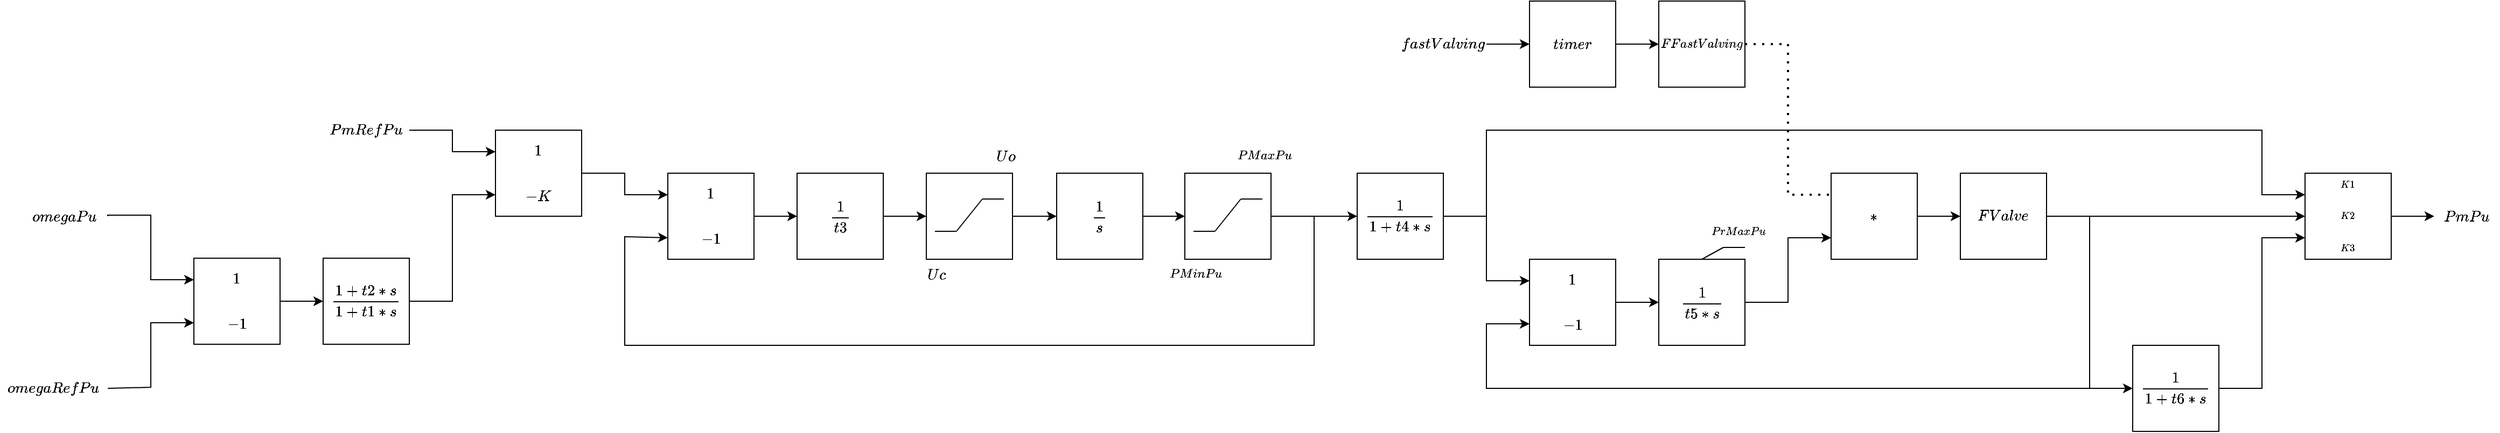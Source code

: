 <mxfile version="24.1.0" type="device">
  <diagram name="Page-1" id="-cMVqA2Gkwa5aGeDibPs">
    <mxGraphModel dx="1594" dy="840" grid="1" gridSize="10" guides="1" tooltips="1" connect="1" arrows="1" fold="1" page="0" pageScale="1" pageWidth="413" pageHeight="583" math="1" shadow="0">
      <root>
        <mxCell id="0" />
        <mxCell id="1" parent="0" />
        <mxCell id="GCO7xrDp6TmdYOZJOnFd-144" style="edgeStyle=orthogonalEdgeStyle;rounded=0;orthogonalLoop=1;jettySize=auto;html=1;entryX=0;entryY=0.25;entryDx=0;entryDy=0;exitX=1;exitY=0.5;exitDx=0;exitDy=0;" parent="1" source="yJ_coCa5qEkLGtcJfQ_a-2" target="GCO7xrDp6TmdYOZJOnFd-4" edge="1">
          <mxGeometry relative="1" as="geometry">
            <Array as="points">
              <mxPoint x="-160" y="279" />
              <mxPoint x="-120" y="279" />
              <mxPoint x="-120" y="339" />
            </Array>
            <mxPoint x="-140" y="279" as="sourcePoint" />
          </mxGeometry>
        </mxCell>
        <mxCell id="37x4tnMce-v5PqXuG-EH-25" value="" style="edgeStyle=orthogonalEdgeStyle;rounded=0;orthogonalLoop=1;jettySize=auto;html=1;" parent="1" source="GCO7xrDp6TmdYOZJOnFd-4" target="37x4tnMce-v5PqXuG-EH-24" edge="1">
          <mxGeometry relative="1" as="geometry" />
        </mxCell>
        <mxCell id="GCO7xrDp6TmdYOZJOnFd-4" value="&lt;table&gt;&lt;tbody&gt;&lt;tr&gt;&lt;td&gt;$$1$$&lt;/td&gt;&lt;/tr&gt;&lt;tr&gt;&lt;td&gt;$$-1$$&lt;/td&gt;&lt;/tr&gt;&lt;/tbody&gt;&lt;/table&gt;" style="whiteSpace=wrap;html=1;aspect=fixed;" parent="1" vertex="1">
          <mxGeometry x="-80" y="319" width="80" height="80" as="geometry" />
        </mxCell>
        <mxCell id="37x4tnMce-v5PqXuG-EH-20" value="" style="edgeStyle=orthogonalEdgeStyle;rounded=0;orthogonalLoop=1;jettySize=auto;html=1;" parent="1" source="GCO7xrDp6TmdYOZJOnFd-12" target="37x4tnMce-v5PqXuG-EH-8" edge="1">
          <mxGeometry relative="1" as="geometry" />
        </mxCell>
        <mxCell id="GCO7xrDp6TmdYOZJOnFd-12" value="$$\frac{1}{s}$$" style="whiteSpace=wrap;html=1;aspect=fixed;" parent="1" vertex="1">
          <mxGeometry x="721" y="240" width="80" height="80" as="geometry" />
        </mxCell>
        <mxCell id="37x4tnMce-v5PqXuG-EH-30" value="" style="edgeStyle=orthogonalEdgeStyle;rounded=0;orthogonalLoop=1;jettySize=auto;html=1;" parent="1" source="GCO7xrDp6TmdYOZJOnFd-49" target="37x4tnMce-v5PqXuG-EH-29" edge="1">
          <mxGeometry relative="1" as="geometry" />
        </mxCell>
        <mxCell id="GCO7xrDp6TmdYOZJOnFd-49" value="$$*$$" style="rounded=0;whiteSpace=wrap;html=1;" parent="1" vertex="1">
          <mxGeometry x="1440" y="240" width="80" height="80" as="geometry" />
        </mxCell>
        <mxCell id="37x4tnMce-v5PqXuG-EH-19" value="" style="edgeStyle=orthogonalEdgeStyle;rounded=0;orthogonalLoop=1;jettySize=auto;html=1;" parent="1" source="GCO7xrDp6TmdYOZJOnFd-75" target="GCO7xrDp6TmdYOZJOnFd-12" edge="1">
          <mxGeometry relative="1" as="geometry" />
        </mxCell>
        <mxCell id="GCO7xrDp6TmdYOZJOnFd-75" value="" style="whiteSpace=wrap;html=1;aspect=fixed;" parent="1" vertex="1">
          <mxGeometry x="600" y="240" width="80" height="80" as="geometry" />
        </mxCell>
        <mxCell id="GCO7xrDp6TmdYOZJOnFd-76" value="" style="endArrow=none;html=1;" parent="1" edge="1">
          <mxGeometry width="50" height="50" relative="1" as="geometry">
            <mxPoint x="628" y="294" as="sourcePoint" />
            <mxPoint x="652" y="264" as="targetPoint" />
          </mxGeometry>
        </mxCell>
        <mxCell id="GCO7xrDp6TmdYOZJOnFd-77" value="" style="endArrow=none;html=1;" parent="1" edge="1">
          <mxGeometry width="50" height="50" relative="1" as="geometry">
            <mxPoint x="652" y="264" as="sourcePoint" />
            <mxPoint x="672" y="264" as="targetPoint" />
          </mxGeometry>
        </mxCell>
        <mxCell id="GCO7xrDp6TmdYOZJOnFd-78" value="&lt;font style=&quot;font-size: 12px;&quot;&gt;$$Uo$$&lt;/font&gt;" style="text;html=1;strokeColor=none;fillColor=none;align=center;verticalAlign=middle;whiteSpace=wrap;rounded=0;fontSize=15;" parent="1" vertex="1">
          <mxGeometry x="644" y="209" width="60" height="30" as="geometry" />
        </mxCell>
        <mxCell id="GCO7xrDp6TmdYOZJOnFd-79" value="" style="endArrow=none;html=1;" parent="1" edge="1">
          <mxGeometry width="50" height="50" relative="1" as="geometry">
            <mxPoint x="628" y="294" as="sourcePoint" />
            <mxPoint x="608" y="294" as="targetPoint" />
          </mxGeometry>
        </mxCell>
        <mxCell id="GCO7xrDp6TmdYOZJOnFd-80" value="&lt;font style=&quot;font-size: 12px;&quot;&gt;$$Uc$$&lt;/font&gt;" style="text;html=1;strokeColor=none;fillColor=none;align=center;verticalAlign=middle;whiteSpace=wrap;rounded=0;fontSize=15;" parent="1" vertex="1">
          <mxGeometry x="580" y="319" width="60" height="30" as="geometry" />
        </mxCell>
        <mxCell id="GCO7xrDp6TmdYOZJOnFd-127" style="edgeStyle=orthogonalEdgeStyle;rounded=0;orthogonalLoop=1;jettySize=auto;html=1;exitX=0.5;exitY=1;exitDx=0;exitDy=0;" parent="1" source="GCO7xrDp6TmdYOZJOnFd-99" edge="1">
          <mxGeometry relative="1" as="geometry">
            <mxPoint x="1320.2" y="389.2" as="targetPoint" />
          </mxGeometry>
        </mxCell>
        <mxCell id="GCO7xrDp6TmdYOZJOnFd-99" value="$$\frac{1}{t5*s}$$" style="rounded=0;whiteSpace=wrap;html=1;" parent="1" vertex="1">
          <mxGeometry x="1280" y="320" width="80" height="80" as="geometry" />
        </mxCell>
        <mxCell id="GCO7xrDp6TmdYOZJOnFd-110" value="" style="endArrow=none;html=1;exitX=0.5;exitY=0;exitDx=0;exitDy=0;" parent="1" source="GCO7xrDp6TmdYOZJOnFd-99" edge="1">
          <mxGeometry width="50" height="50" relative="1" as="geometry">
            <mxPoint x="1320" y="329" as="sourcePoint" />
            <mxPoint x="1340" y="309" as="targetPoint" />
          </mxGeometry>
        </mxCell>
        <mxCell id="GCO7xrDp6TmdYOZJOnFd-111" value="" style="endArrow=none;html=1;" parent="1" edge="1">
          <mxGeometry width="50" height="50" relative="1" as="geometry">
            <mxPoint x="1340" y="309" as="sourcePoint" />
            <mxPoint x="1360" y="309" as="targetPoint" />
          </mxGeometry>
        </mxCell>
        <mxCell id="GCO7xrDp6TmdYOZJOnFd-112" value="&lt;font style=&quot;font-size: 9px;&quot;&gt;$$PrMaxPu$$&lt;/font&gt;" style="text;html=1;strokeColor=none;fillColor=none;align=center;verticalAlign=middle;whiteSpace=wrap;rounded=0;fontSize=15;" parent="1" vertex="1">
          <mxGeometry x="1324" y="279" width="60" height="30" as="geometry" />
        </mxCell>
        <mxCell id="GCO7xrDp6TmdYOZJOnFd-119" value="$$\frac{1}{1+t4*s}$$" style="whiteSpace=wrap;html=1;aspect=fixed;" parent="1" vertex="1">
          <mxGeometry x="1000" y="240" width="80" height="80" as="geometry" />
        </mxCell>
        <mxCell id="GCO7xrDp6TmdYOZJOnFd-120" value="&lt;table style=&quot;font-size: 8px;&quot;&gt;&lt;tbody&gt;&lt;tr&gt;&lt;td&gt;&lt;font style=&quot;font-size: 12px;&quot;&gt;$$1$$&lt;/font&gt;&lt;/td&gt;&lt;/tr&gt;&lt;tr&gt;&lt;td&gt;&lt;font style=&quot;font-size: 12px;&quot;&gt;$$-K$$&lt;/font&gt;&lt;/td&gt;&lt;/tr&gt;&lt;/tbody&gt;&lt;/table&gt;" style="whiteSpace=wrap;html=1;aspect=fixed;" parent="1" vertex="1">
          <mxGeometry x="200" y="200" width="80" height="80" as="geometry" />
        </mxCell>
        <mxCell id="37x4tnMce-v5PqXuG-EH-18" value="" style="edgeStyle=orthogonalEdgeStyle;rounded=0;orthogonalLoop=1;jettySize=auto;html=1;" parent="1" source="GCO7xrDp6TmdYOZJOnFd-126" target="GCO7xrDp6TmdYOZJOnFd-75" edge="1">
          <mxGeometry relative="1" as="geometry" />
        </mxCell>
        <mxCell id="GCO7xrDp6TmdYOZJOnFd-126" value="$$\frac{1}{t3}$$" style="rounded=0;whiteSpace=wrap;html=1;" parent="1" vertex="1">
          <mxGeometry x="480" y="240" width="80" height="80" as="geometry" />
        </mxCell>
        <mxCell id="GCO7xrDp6TmdYOZJOnFd-146" value="" style="endArrow=classic;html=1;rounded=0;entryX=0;entryY=0.75;entryDx=0;entryDy=0;exitX=1;exitY=0.5;exitDx=0;exitDy=0;" parent="1" target="GCO7xrDp6TmdYOZJOnFd-4" edge="1" source="yJ_coCa5qEkLGtcJfQ_a-3">
          <mxGeometry width="50" height="50" relative="1" as="geometry">
            <mxPoint x="-140" y="439" as="sourcePoint" />
            <mxPoint x="-120" y="379" as="targetPoint" />
            <Array as="points">
              <mxPoint x="-120" y="439" />
              <mxPoint x="-120" y="379" />
            </Array>
          </mxGeometry>
        </mxCell>
        <mxCell id="pcb0Rrb9AqgbB0oOaPCg-24" value="" style="edgeStyle=orthogonalEdgeStyle;rounded=0;orthogonalLoop=1;jettySize=auto;html=1;entryX=0;entryY=0.5;entryDx=0;entryDy=0;" parent="1" source="pcb0Rrb9AqgbB0oOaPCg-16" target="yJ_coCa5qEkLGtcJfQ_a-4" edge="1">
          <mxGeometry relative="1" as="geometry">
            <mxPoint x="2000" y="280" as="targetPoint" />
          </mxGeometry>
        </mxCell>
        <mxCell id="pcb0Rrb9AqgbB0oOaPCg-16" value="&lt;table style=&quot;font-size: 8px;&quot;&gt;&lt;tbody&gt;&lt;tr&gt;&lt;td&gt;&lt;font style=&quot;font-size: 8px;&quot;&gt;$$K1$$&lt;/font&gt;&lt;/td&gt;&lt;/tr&gt;&lt;tr&gt;&lt;td&gt;&lt;font style=&quot;font-size: 8px;&quot;&gt;$$K2$$&lt;/font&gt;&lt;/td&gt;&lt;/tr&gt;&lt;tr&gt;&lt;td&gt;&lt;font style=&quot;font-size: 8px;&quot;&gt;$$K3$$&lt;/font&gt;&lt;/td&gt;&lt;/tr&gt;&lt;/tbody&gt;&lt;/table&gt;" style="whiteSpace=wrap;html=1;aspect=fixed;" parent="1" vertex="1">
          <mxGeometry x="1880" y="240" width="80" height="80" as="geometry" />
        </mxCell>
        <mxCell id="37x4tnMce-v5PqXuG-EH-1" value="" style="endArrow=classic;html=1;rounded=0;entryX=0;entryY=0.25;entryDx=0;entryDy=0;exitX=1;exitY=0.5;exitDx=0;exitDy=0;" parent="1" source="yJ_coCa5qEkLGtcJfQ_a-1" target="GCO7xrDp6TmdYOZJOnFd-120" edge="1">
          <mxGeometry width="50" height="50" relative="1" as="geometry">
            <mxPoint x="120" y="199" as="sourcePoint" />
            <mxPoint x="130" y="150" as="targetPoint" />
            <Array as="points">
              <mxPoint x="160" y="200" />
              <mxPoint x="160" y="220" />
            </Array>
          </mxGeometry>
        </mxCell>
        <mxCell id="37x4tnMce-v5PqXuG-EH-17" value="" style="edgeStyle=orthogonalEdgeStyle;rounded=0;orthogonalLoop=1;jettySize=auto;html=1;" parent="1" source="37x4tnMce-v5PqXuG-EH-2" target="GCO7xrDp6TmdYOZJOnFd-126" edge="1">
          <mxGeometry relative="1" as="geometry" />
        </mxCell>
        <mxCell id="37x4tnMce-v5PqXuG-EH-2" value="&lt;table&gt;&lt;tbody&gt;&lt;tr&gt;&lt;td&gt;$$1$$&lt;/td&gt;&lt;/tr&gt;&lt;tr&gt;&lt;td&gt;$$-1$$&lt;/td&gt;&lt;/tr&gt;&lt;/tbody&gt;&lt;/table&gt;" style="whiteSpace=wrap;html=1;aspect=fixed;" parent="1" vertex="1">
          <mxGeometry x="360" y="240" width="80" height="80" as="geometry" />
        </mxCell>
        <mxCell id="37x4tnMce-v5PqXuG-EH-21" value="" style="edgeStyle=orthogonalEdgeStyle;rounded=0;orthogonalLoop=1;jettySize=auto;html=1;" parent="1" source="37x4tnMce-v5PqXuG-EH-8" target="GCO7xrDp6TmdYOZJOnFd-119" edge="1">
          <mxGeometry relative="1" as="geometry" />
        </mxCell>
        <mxCell id="37x4tnMce-v5PqXuG-EH-8" value="" style="whiteSpace=wrap;html=1;aspect=fixed;" parent="1" vertex="1">
          <mxGeometry x="840" y="240" width="80" height="80" as="geometry" />
        </mxCell>
        <mxCell id="37x4tnMce-v5PqXuG-EH-9" value="" style="endArrow=none;html=1;" parent="1" edge="1">
          <mxGeometry width="50" height="50" relative="1" as="geometry">
            <mxPoint x="868" y="294" as="sourcePoint" />
            <mxPoint x="892" y="264" as="targetPoint" />
          </mxGeometry>
        </mxCell>
        <mxCell id="37x4tnMce-v5PqXuG-EH-10" value="" style="endArrow=none;html=1;" parent="1" edge="1">
          <mxGeometry width="50" height="50" relative="1" as="geometry">
            <mxPoint x="892" y="264" as="sourcePoint" />
            <mxPoint x="912" y="264" as="targetPoint" />
          </mxGeometry>
        </mxCell>
        <mxCell id="37x4tnMce-v5PqXuG-EH-11" value="&lt;font style=&quot;font-size: 10px;&quot;&gt;$$PMaxPu$$&lt;/font&gt;" style="text;html=1;strokeColor=none;fillColor=none;align=center;verticalAlign=middle;whiteSpace=wrap;rounded=0;fontSize=15;" parent="1" vertex="1">
          <mxGeometry x="884" y="209" width="60" height="30" as="geometry" />
        </mxCell>
        <mxCell id="37x4tnMce-v5PqXuG-EH-12" value="" style="endArrow=none;html=1;" parent="1" edge="1">
          <mxGeometry width="50" height="50" relative="1" as="geometry">
            <mxPoint x="868" y="294" as="sourcePoint" />
            <mxPoint x="848" y="294" as="targetPoint" />
          </mxGeometry>
        </mxCell>
        <mxCell id="37x4tnMce-v5PqXuG-EH-13" value="&lt;font style=&quot;font-size: 10px;&quot;&gt;$$PMinPu$$&lt;/font&gt;" style="text;html=1;strokeColor=none;fillColor=none;align=center;verticalAlign=middle;whiteSpace=wrap;rounded=0;fontSize=15;" parent="1" vertex="1">
          <mxGeometry x="820" y="319" width="60" height="30" as="geometry" />
        </mxCell>
        <mxCell id="37x4tnMce-v5PqXuG-EH-16" value="" style="endArrow=classic;html=1;rounded=0;entryX=0;entryY=0.75;entryDx=0;entryDy=0;exitX=1;exitY=0.5;exitDx=0;exitDy=0;" parent="1" source="37x4tnMce-v5PqXuG-EH-8" target="37x4tnMce-v5PqXuG-EH-2" edge="1">
          <mxGeometry width="50" height="50" relative="1" as="geometry">
            <mxPoint x="1080" y="280" as="sourcePoint" />
            <mxPoint x="300" y="380" as="targetPoint" />
            <Array as="points">
              <mxPoint x="960" y="280" />
              <mxPoint x="960" y="300" />
              <mxPoint x="960" y="400" />
              <mxPoint x="320" y="400" />
              <mxPoint x="320" y="299" />
            </Array>
          </mxGeometry>
        </mxCell>
        <mxCell id="37x4tnMce-v5PqXuG-EH-35" value="" style="edgeStyle=orthogonalEdgeStyle;rounded=0;orthogonalLoop=1;jettySize=auto;html=1;" parent="1" source="37x4tnMce-v5PqXuG-EH-22" target="GCO7xrDp6TmdYOZJOnFd-99" edge="1">
          <mxGeometry relative="1" as="geometry" />
        </mxCell>
        <mxCell id="37x4tnMce-v5PqXuG-EH-22" value="&lt;table&gt;&lt;tbody&gt;&lt;tr&gt;&lt;td&gt;$$1$$&lt;/td&gt;&lt;/tr&gt;&lt;tr&gt;&lt;td&gt;$$-1$$&lt;/td&gt;&lt;/tr&gt;&lt;/tbody&gt;&lt;/table&gt;" style="whiteSpace=wrap;html=1;aspect=fixed;" parent="1" vertex="1">
          <mxGeometry x="1160" y="320" width="80" height="80" as="geometry" />
        </mxCell>
        <mxCell id="37x4tnMce-v5PqXuG-EH-23" value="$$\frac{1}{1+t6*s}$$" style="whiteSpace=wrap;html=1;aspect=fixed;" parent="1" vertex="1">
          <mxGeometry x="1720" y="400" width="80" height="80" as="geometry" />
        </mxCell>
        <mxCell id="37x4tnMce-v5PqXuG-EH-24" value="$$\frac{1+t2*s}{1+t1*s}$$" style="whiteSpace=wrap;html=1;aspect=fixed;" parent="1" vertex="1">
          <mxGeometry x="40" y="319" width="80" height="80" as="geometry" />
        </mxCell>
        <mxCell id="37x4tnMce-v5PqXuG-EH-26" value="" style="endArrow=classic;html=1;rounded=0;entryX=0;entryY=0.75;entryDx=0;entryDy=0;exitX=1;exitY=0.5;exitDx=0;exitDy=0;" parent="1" source="37x4tnMce-v5PqXuG-EH-24" target="GCO7xrDp6TmdYOZJOnFd-120" edge="1">
          <mxGeometry width="50" height="50" relative="1" as="geometry">
            <mxPoint x="120" y="640" as="sourcePoint" />
            <mxPoint x="160" y="260" as="targetPoint" />
            <Array as="points">
              <mxPoint x="160" y="359" />
              <mxPoint x="160" y="260" />
            </Array>
          </mxGeometry>
        </mxCell>
        <mxCell id="37x4tnMce-v5PqXuG-EH-27" value="" style="endArrow=classic;html=1;rounded=0;exitX=1;exitY=0.5;exitDx=0;exitDy=0;entryX=0;entryY=0.25;entryDx=0;entryDy=0;" parent="1" source="GCO7xrDp6TmdYOZJOnFd-119" target="37x4tnMce-v5PqXuG-EH-22" edge="1">
          <mxGeometry width="50" height="50" relative="1" as="geometry">
            <mxPoint x="1100" y="279" as="sourcePoint" />
            <mxPoint x="1150" y="229" as="targetPoint" />
            <Array as="points">
              <mxPoint x="1120" y="280" />
              <mxPoint x="1120" y="340" />
            </Array>
          </mxGeometry>
        </mxCell>
        <mxCell id="37x4tnMce-v5PqXuG-EH-28" value="" style="endArrow=classic;html=1;rounded=0;exitX=1;exitY=0.5;exitDx=0;exitDy=0;entryX=0;entryY=0.75;entryDx=0;entryDy=0;" parent="1" source="GCO7xrDp6TmdYOZJOnFd-99" target="GCO7xrDp6TmdYOZJOnFd-49" edge="1">
          <mxGeometry width="50" height="50" relative="1" as="geometry">
            <mxPoint x="1370" y="369" as="sourcePoint" />
            <mxPoint x="1420" y="319" as="targetPoint" />
            <Array as="points">
              <mxPoint x="1400" y="360" />
              <mxPoint x="1400" y="300" />
            </Array>
          </mxGeometry>
        </mxCell>
        <mxCell id="37x4tnMce-v5PqXuG-EH-29" value="$$FValve$$" style="rounded=0;whiteSpace=wrap;html=1;" parent="1" vertex="1">
          <mxGeometry x="1560" y="240" width="80" height="80" as="geometry" />
        </mxCell>
        <mxCell id="37x4tnMce-v5PqXuG-EH-31" value="" style="endArrow=classic;html=1;rounded=0;exitX=1;exitY=0.5;exitDx=0;exitDy=0;entryX=0;entryY=0.5;entryDx=0;entryDy=0;" parent="1" source="37x4tnMce-v5PqXuG-EH-29" target="pcb0Rrb9AqgbB0oOaPCg-16" edge="1">
          <mxGeometry width="50" height="50" relative="1" as="geometry">
            <mxPoint x="1660" y="279" as="sourcePoint" />
            <mxPoint x="1710" y="229" as="targetPoint" />
          </mxGeometry>
        </mxCell>
        <mxCell id="37x4tnMce-v5PqXuG-EH-32" value="" style="endArrow=classic;html=1;rounded=0;exitX=1;exitY=0.5;exitDx=0;exitDy=0;entryX=0;entryY=0.5;entryDx=0;entryDy=0;" parent="1" source="37x4tnMce-v5PqXuG-EH-29" target="37x4tnMce-v5PqXuG-EH-23" edge="1">
          <mxGeometry width="50" height="50" relative="1" as="geometry">
            <mxPoint x="1880" y="350" as="sourcePoint" />
            <mxPoint x="1830" y="340" as="targetPoint" />
            <Array as="points">
              <mxPoint x="1680" y="280" />
              <mxPoint x="1680" y="440" />
            </Array>
          </mxGeometry>
        </mxCell>
        <mxCell id="37x4tnMce-v5PqXuG-EH-33" value="" style="endArrow=classic;html=1;rounded=0;exitX=1;exitY=0.5;exitDx=0;exitDy=0;entryX=0;entryY=0.75;entryDx=0;entryDy=0;" parent="1" source="37x4tnMce-v5PqXuG-EH-23" target="pcb0Rrb9AqgbB0oOaPCg-16" edge="1">
          <mxGeometry width="50" height="50" relative="1" as="geometry">
            <mxPoint x="1880" y="350" as="sourcePoint" />
            <mxPoint x="1930" y="300" as="targetPoint" />
            <Array as="points">
              <mxPoint x="1840" y="440" />
              <mxPoint x="1840" y="300" />
            </Array>
          </mxGeometry>
        </mxCell>
        <mxCell id="37x4tnMce-v5PqXuG-EH-34" value="" style="endArrow=classic;html=1;rounded=0;exitX=1;exitY=0.5;exitDx=0;exitDy=0;entryX=0;entryY=0.25;entryDx=0;entryDy=0;" parent="1" source="GCO7xrDp6TmdYOZJOnFd-119" target="pcb0Rrb9AqgbB0oOaPCg-16" edge="1">
          <mxGeometry width="50" height="50" relative="1" as="geometry">
            <mxPoint x="1220" y="250" as="sourcePoint" />
            <mxPoint x="1500" y="160" as="targetPoint" />
            <Array as="points">
              <mxPoint x="1120" y="280" />
              <mxPoint x="1120" y="200" />
              <mxPoint x="1840" y="200" />
              <mxPoint x="1840" y="260" />
            </Array>
          </mxGeometry>
        </mxCell>
        <mxCell id="37x4tnMce-v5PqXuG-EH-36" value="" style="endArrow=classic;html=1;rounded=0;exitX=1;exitY=0.5;exitDx=0;exitDy=0;entryX=0;entryY=0.75;entryDx=0;entryDy=0;" parent="1" source="37x4tnMce-v5PqXuG-EH-29" target="37x4tnMce-v5PqXuG-EH-22" edge="1">
          <mxGeometry width="50" height="50" relative="1" as="geometry">
            <mxPoint x="1660" y="250" as="sourcePoint" />
            <mxPoint x="1710" y="200" as="targetPoint" />
            <Array as="points">
              <mxPoint x="1680" y="280" />
              <mxPoint x="1680" y="440" />
              <mxPoint x="1120" y="440" />
              <mxPoint x="1120" y="380" />
            </Array>
          </mxGeometry>
        </mxCell>
        <mxCell id="37x4tnMce-v5PqXuG-EH-37" value="&lt;font style=&quot;font-size: 10px;&quot;&gt;$$FFastValving$$&lt;/font&gt;" style="rounded=0;whiteSpace=wrap;html=1;" parent="1" vertex="1">
          <mxGeometry x="1280" y="80" width="80" height="80" as="geometry" />
        </mxCell>
        <mxCell id="37x4tnMce-v5PqXuG-EH-38" value="" style="endArrow=none;dashed=1;html=1;dashPattern=1 3;strokeWidth=2;rounded=0;exitX=1;exitY=0.5;exitDx=0;exitDy=0;entryX=0;entryY=0.25;entryDx=0;entryDy=0;" parent="1" source="37x4tnMce-v5PqXuG-EH-37" target="GCO7xrDp6TmdYOZJOnFd-49" edge="1">
          <mxGeometry width="50" height="50" relative="1" as="geometry">
            <mxPoint x="1390" y="110" as="sourcePoint" />
            <mxPoint x="1440" y="60" as="targetPoint" />
            <Array as="points">
              <mxPoint x="1400" y="120" />
              <mxPoint x="1400" y="260" />
            </Array>
          </mxGeometry>
        </mxCell>
        <mxCell id="37x4tnMce-v5PqXuG-EH-40" value="" style="edgeStyle=orthogonalEdgeStyle;rounded=0;orthogonalLoop=1;jettySize=auto;html=1;" parent="1" source="37x4tnMce-v5PqXuG-EH-39" target="37x4tnMce-v5PqXuG-EH-37" edge="1">
          <mxGeometry relative="1" as="geometry" />
        </mxCell>
        <mxCell id="37x4tnMce-v5PqXuG-EH-39" value="$$timer$$" style="rounded=0;whiteSpace=wrap;html=1;" parent="1" vertex="1">
          <mxGeometry x="1160" y="80" width="80" height="80" as="geometry" />
        </mxCell>
        <mxCell id="37x4tnMce-v5PqXuG-EH-41" value="" style="endArrow=classic;html=1;rounded=0;exitX=1;exitY=0.5;exitDx=0;exitDy=0;entryX=0;entryY=0.25;entryDx=0;entryDy=0;" parent="1" source="GCO7xrDp6TmdYOZJOnFd-120" target="37x4tnMce-v5PqXuG-EH-2" edge="1">
          <mxGeometry width="50" height="50" relative="1" as="geometry">
            <mxPoint x="180" y="250" as="sourcePoint" />
            <mxPoint x="230" y="200" as="targetPoint" />
            <Array as="points">
              <mxPoint x="320" y="240" />
              <mxPoint x="320" y="260" />
            </Array>
          </mxGeometry>
        </mxCell>
        <mxCell id="37x4tnMce-v5PqXuG-EH-43" value="" style="endArrow=classic;html=1;rounded=0;exitX=1;exitY=0.5;exitDx=0;exitDy=0;entryX=0;entryY=0.5;entryDx=0;entryDy=0;" parent="1" target="37x4tnMce-v5PqXuG-EH-39" edge="1" source="yJ_coCa5qEkLGtcJfQ_a-7">
          <mxGeometry width="50" height="50" relative="1" as="geometry">
            <mxPoint x="-138" y="120" as="sourcePoint" />
            <mxPoint x="872" y="120" as="targetPoint" />
          </mxGeometry>
        </mxCell>
        <mxCell id="yJ_coCa5qEkLGtcJfQ_a-1" value="$$PmRefPu$$" style="text;strokeColor=none;align=center;fillColor=none;html=1;verticalAlign=middle;whiteSpace=wrap;rounded=0;" vertex="1" parent="1">
          <mxGeometry x="40" y="185" width="80" height="30" as="geometry" />
        </mxCell>
        <mxCell id="yJ_coCa5qEkLGtcJfQ_a-2" value="$$omegaPu$$" style="text;strokeColor=none;align=center;fillColor=none;html=1;verticalAlign=middle;whiteSpace=wrap;rounded=0;" vertex="1" parent="1">
          <mxGeometry x="-240" y="265" width="80" height="30" as="geometry" />
        </mxCell>
        <mxCell id="yJ_coCa5qEkLGtcJfQ_a-3" value="$$omegaRefPu$$" style="text;strokeColor=none;align=center;fillColor=none;html=1;verticalAlign=middle;whiteSpace=wrap;rounded=0;" vertex="1" parent="1">
          <mxGeometry x="-260" y="425" width="100" height="30" as="geometry" />
        </mxCell>
        <mxCell id="yJ_coCa5qEkLGtcJfQ_a-4" value="$$PmPu$$" style="text;strokeColor=none;align=center;fillColor=none;html=1;verticalAlign=middle;whiteSpace=wrap;rounded=0;" vertex="1" parent="1">
          <mxGeometry x="2000" y="265" width="60" height="30" as="geometry" />
        </mxCell>
        <mxCell id="yJ_coCa5qEkLGtcJfQ_a-7" value="$$fastValving$$" style="text;strokeColor=none;align=center;fillColor=none;html=1;verticalAlign=middle;whiteSpace=wrap;rounded=0;" vertex="1" parent="1">
          <mxGeometry x="1040" y="105" width="80" height="30" as="geometry" />
        </mxCell>
      </root>
    </mxGraphModel>
  </diagram>
</mxfile>
